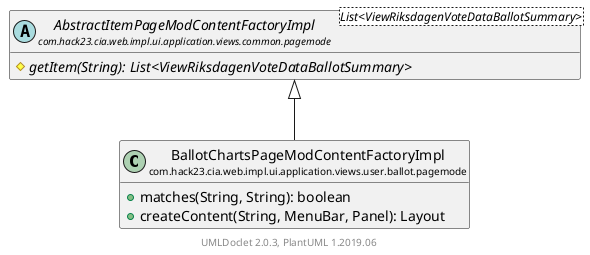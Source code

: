 @startuml
    set namespaceSeparator none
    hide empty fields
    hide empty methods

    class "<size:14>BallotChartsPageModContentFactoryImpl\n<size:10>com.hack23.cia.web.impl.ui.application.views.user.ballot.pagemode" as com.hack23.cia.web.impl.ui.application.views.user.ballot.pagemode.BallotChartsPageModContentFactoryImpl [[BallotChartsPageModContentFactoryImpl.html]] {
        +matches(String, String): boolean
        +createContent(String, MenuBar, Panel): Layout
    }

    abstract class "<size:14>AbstractItemPageModContentFactoryImpl\n<size:10>com.hack23.cia.web.impl.ui.application.views.common.pagemode" as com.hack23.cia.web.impl.ui.application.views.common.pagemode.AbstractItemPageModContentFactoryImpl<List<ViewRiksdagenVoteDataBallotSummary>> [[../../../common/pagemode/AbstractItemPageModContentFactoryImpl.html]] {
        {abstract} #getItem(String): List<ViewRiksdagenVoteDataBallotSummary>
    }

    com.hack23.cia.web.impl.ui.application.views.common.pagemode.AbstractItemPageModContentFactoryImpl <|-- com.hack23.cia.web.impl.ui.application.views.user.ballot.pagemode.BallotChartsPageModContentFactoryImpl

    center footer UMLDoclet 2.0.3, PlantUML 1.2019.06
@enduml
